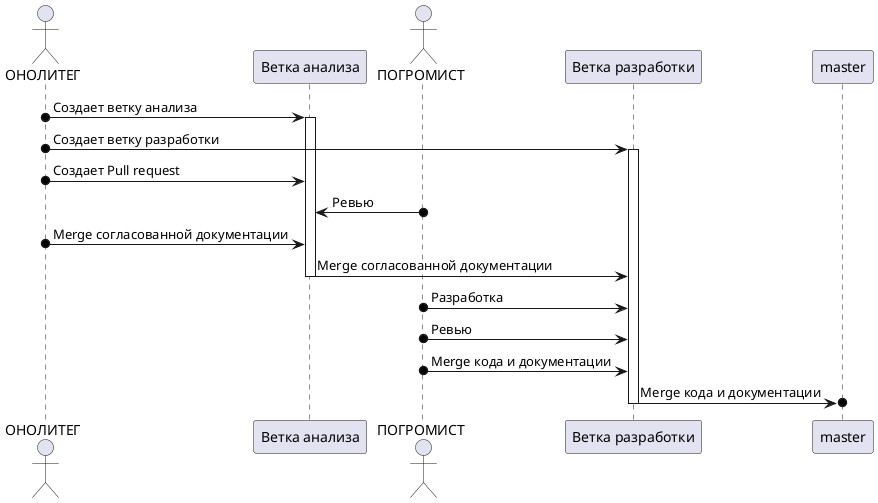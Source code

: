 @startuml script
actor ОНОЛИТЕГ as a
participant "Ветка анализа" as va
actor ПОГРОМИСТ as d
participant "Ветка разработки" as da
participant master as m

a o-> va: Создает ветку анализа
activate va
a o-> da: Создает ветку разработки
activate da
a o-> va: Создает Pull request
d o->va: Ревью
a o-> va: Merge согласованной документации
va -> da: Merge согласованной документации
deactivate va
d o-> da: Разработка
d o-> da: Ревью
d o-> da: Merge кода и документации
da ->o m: Merge кода и документации
deactivate da
@enduml
